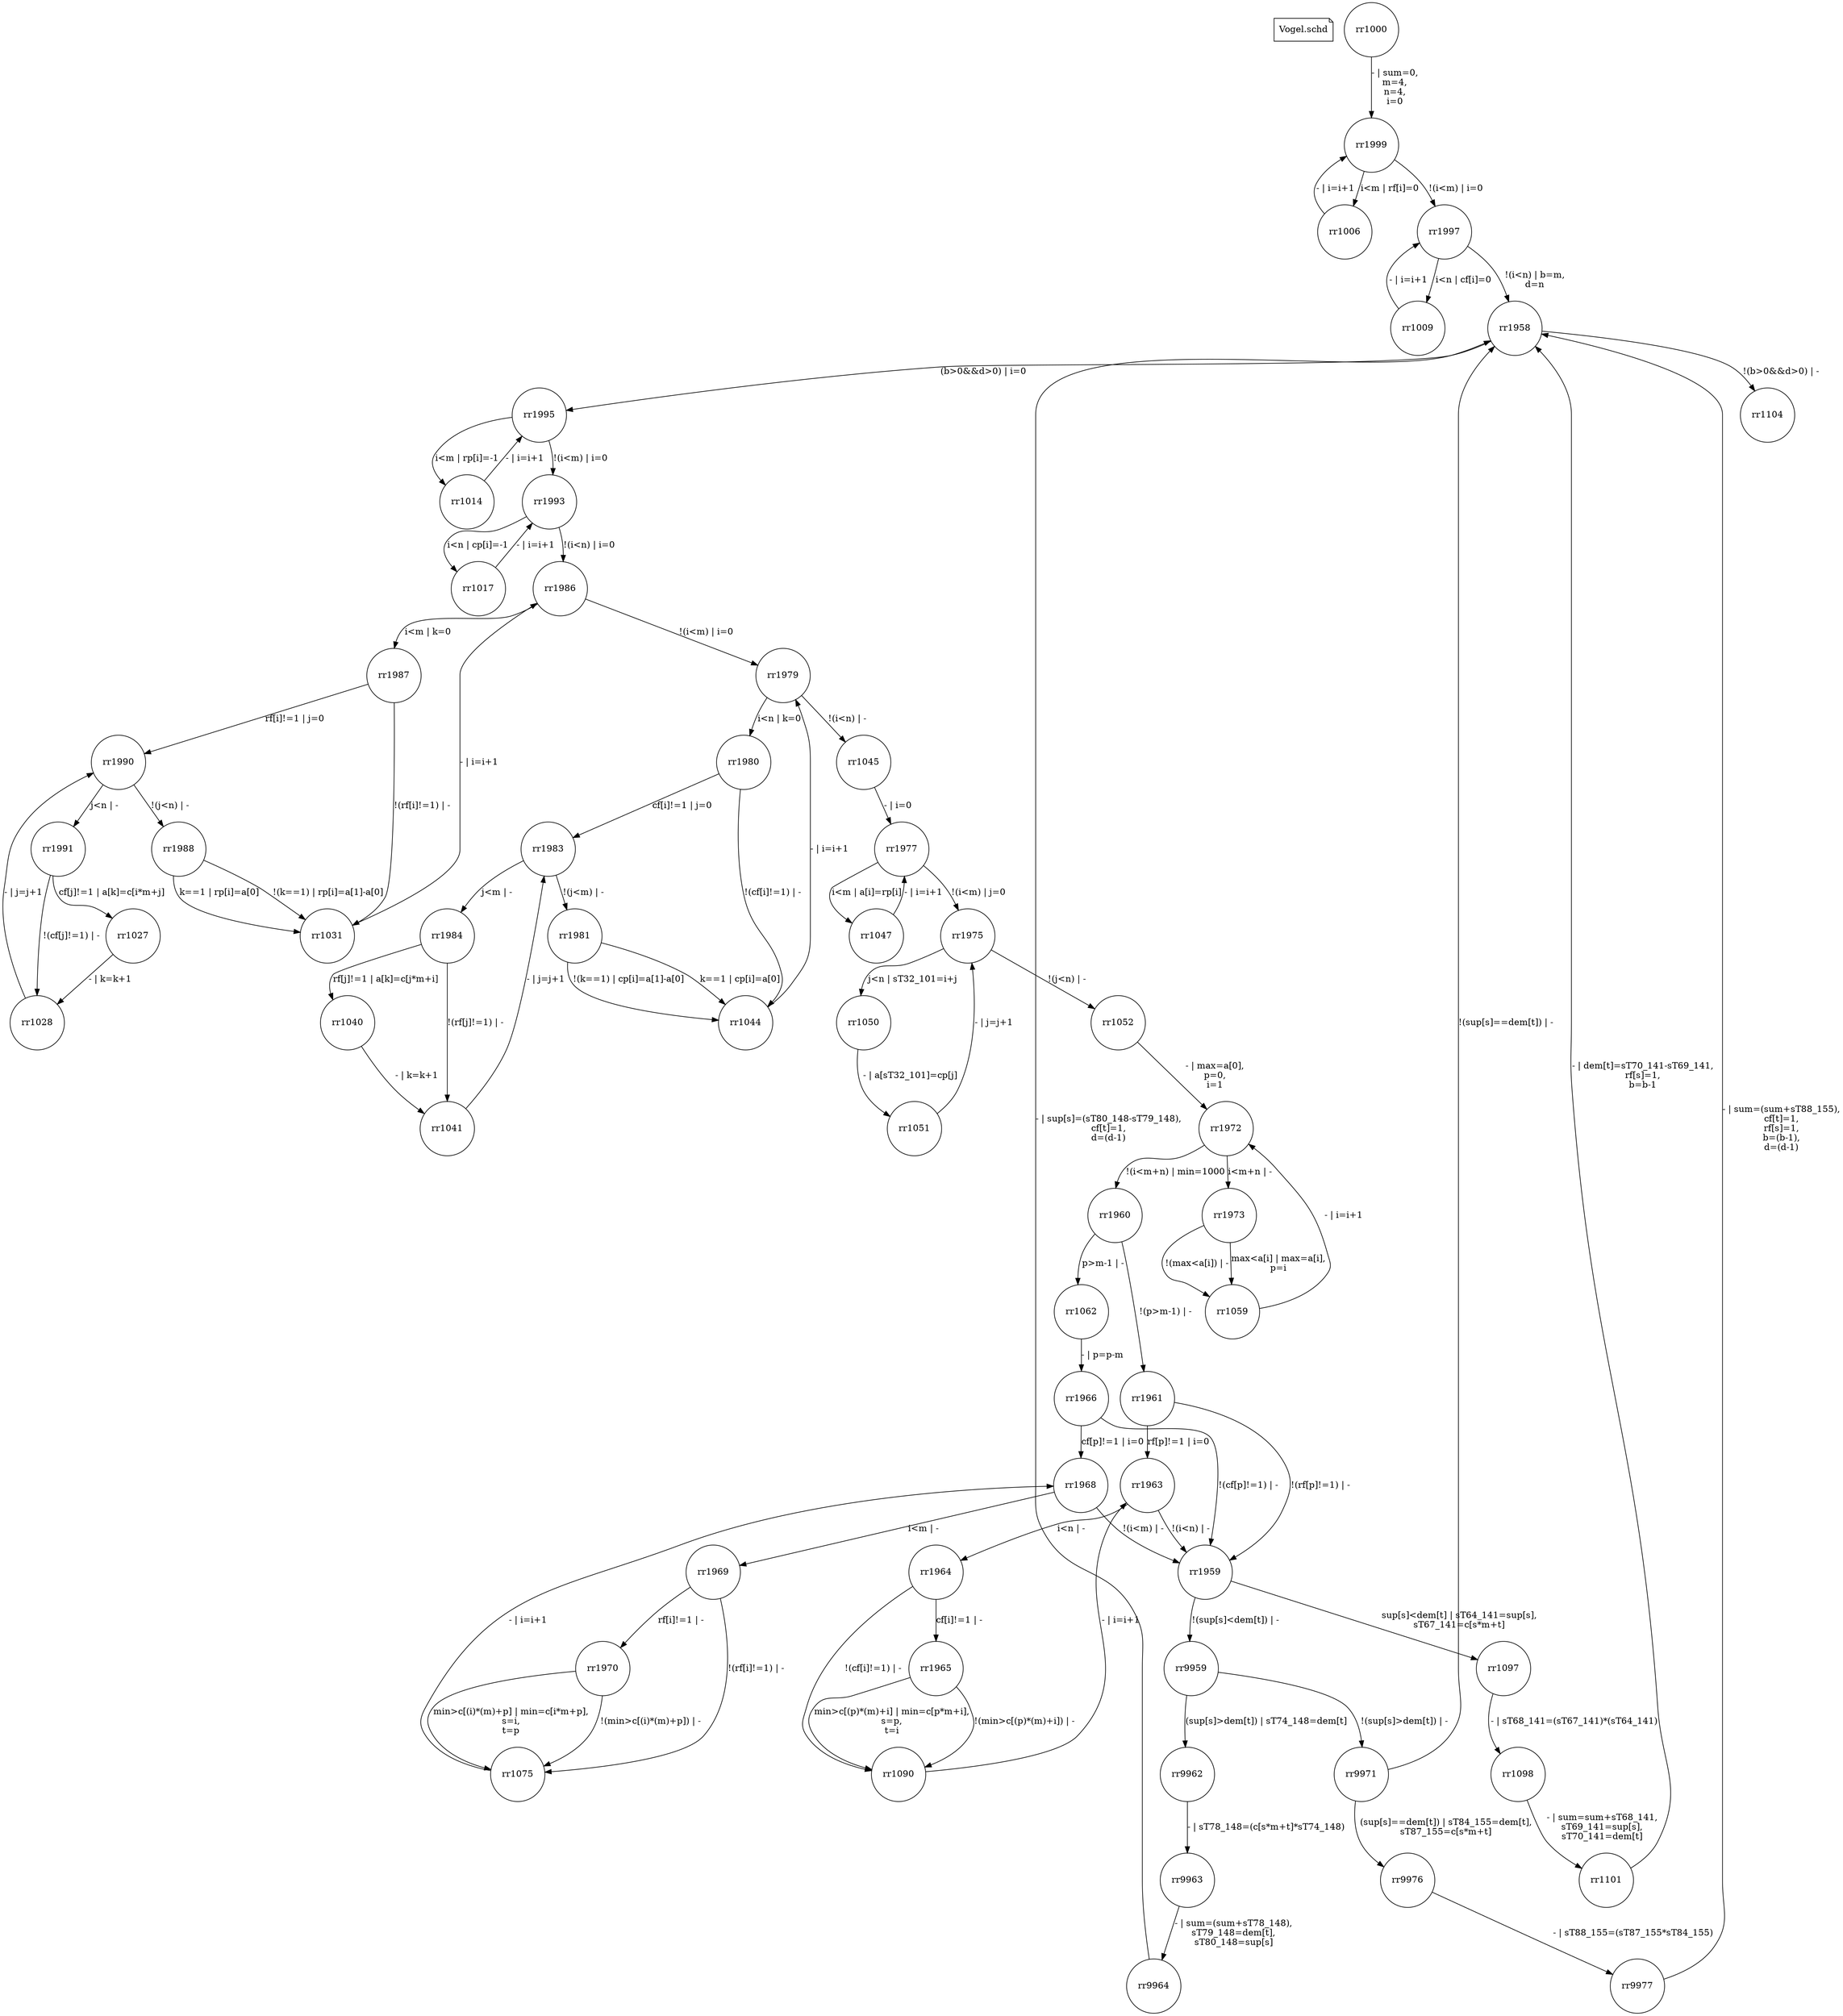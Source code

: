 digraph fsmdIndot {

"Vogel.schd" [shape=note];
rr1000 [shape=circle];
rr1999 [shape=circle];
rr1000 -> rr1999 [label="- | sum=0,\nm=4,\nn=4,\ni=0"];
rr1999 [shape=circle];
rr1006 [shape=circle];
rr1999 -> rr1006 [label="i<m | rf[i]=0"];
rr1997 [shape=circle];
rr1999 -> rr1997 [label="!(i<m) | i=0"];
rr1006 [shape=circle];
rr1999 [shape=circle];
rr1006 -> rr1999 [label="- | i=i+1"];
rr1997 [shape=circle];
rr1009 [shape=circle];
rr1997 -> rr1009 [label="i<n | cf[i]=0"];
rr1958 [shape=circle];
rr1997 -> rr1958 [label="!(i<n) | b=m,\nd=n"];
rr1009 [shape=circle];
rr1997 [shape=circle];
rr1009 -> rr1997 [label="- | i=i+1"];
rr1958 [shape=circle];
rr1995 [shape=circle];
rr1958 -> rr1995 [label="(b>0&&d>0) | i=0"];
rr1104 [shape=circle];
rr1958 -> rr1104 [label="!(b>0&&d>0) | -"];
rr1995 [shape=circle];
rr1014 [shape=circle];
rr1995 -> rr1014 [label="i<m | rp[i]=-1"];
rr1993 [shape=circle];
rr1995 -> rr1993 [label="!(i<m) | i=0"];
rr1014 [shape=circle];
rr1995 [shape=circle];
rr1014 -> rr1995 [label="- | i=i+1"];
rr1993 [shape=circle];
rr1017 [shape=circle];
rr1993 -> rr1017 [label="i<n | cp[i]=-1"];
rr1986 [shape=circle];
rr1993 -> rr1986 [label="!(i<n) | i=0"];
rr1017 [shape=circle];
rr1993 [shape=circle];
rr1017 -> rr1993 [label="- | i=i+1"];
rr1986 [shape=circle];
rr1987 [shape=circle];
rr1986 -> rr1987 [label="i<m | k=0"];
rr1979 [shape=circle];
rr1986 -> rr1979 [label="!(i<m) | i=0"];
rr1987 [shape=circle];
rr1990 [shape=circle];
rr1987 -> rr1990 [label="rf[i]!=1 | j=0"];
rr1031 [shape=circle];
rr1987 -> rr1031 [label="!(rf[i]!=1) | -"];
rr1990 [shape=circle];
rr1991 [shape=circle];
rr1990 -> rr1991 [label="j<n | -"];
rr1988 [shape=circle];
rr1990 -> rr1988 [label="!(j<n) | -"];
rr1991 [shape=circle];
rr1027 [shape=circle];
rr1991 -> rr1027 [label="cf[j]!=1 | a[k]=c[i*m+j]"];
rr1028 [shape=circle];
rr1991 -> rr1028 [label="!(cf[j]!=1) | -"];
rr1027 [shape=circle];
rr1028 [shape=circle];
rr1027 -> rr1028 [label="- | k=k+1"];
rr1028 [shape=circle];
rr1990 [shape=circle];
rr1028 -> rr1990 [label="- | j=j+1"];
rr1988 [shape=circle];
rr1031 [shape=circle];
rr1988 -> rr1031 [label="k==1 | rp[i]=a[0]"];
rr1031 [shape=circle];
rr1988 -> rr1031 [label="!(k==1) | rp[i]=a[1]-a[0]"];
rr1031 [shape=circle];
rr1986 [shape=circle];
rr1031 -> rr1986 [label="- | i=i+1"];
rr1979 [shape=circle];
rr1980 [shape=circle];
rr1979 -> rr1980 [label="i<n | k=0"];
rr1045 [shape=circle];
rr1979 -> rr1045 [label="!(i<n) | -"];
rr1980 [shape=circle];
rr1983 [shape=circle];
rr1980 -> rr1983 [label="cf[i]!=1 | j=0"];
rr1044 [shape=circle];
rr1980 -> rr1044 [label="!(cf[i]!=1) | -"];
rr1983 [shape=circle];
rr1984 [shape=circle];
rr1983 -> rr1984 [label="j<m | -"];
rr1981 [shape=circle];
rr1983 -> rr1981 [label="!(j<m) | -"];
rr1984 [shape=circle];
rr1040 [shape=circle];
rr1984 -> rr1040 [label="rf[j]!=1 | a[k]=c[j*m+i]"];
rr1041 [shape=circle];
rr1984 -> rr1041 [label="!(rf[j]!=1) | -"];
rr1040 [shape=circle];
rr1041 [shape=circle];
rr1040 -> rr1041 [label="- | k=k+1"];
rr1041 [shape=circle];
rr1983 [shape=circle];
rr1041 -> rr1983 [label="- | j=j+1"];
rr1981 [shape=circle];
rr1044 [shape=circle];
rr1981 -> rr1044 [label="k==1 | cp[i]=a[0]"];
rr1044 [shape=circle];
rr1981 -> rr1044 [label="!(k==1) | cp[i]=a[1]-a[0]"];
rr1044 [shape=circle];
rr1979 [shape=circle];
rr1044 -> rr1979 [label="- | i=i+1"];
rr1045 [shape=circle];
rr1977 [shape=circle];
rr1045 -> rr1977 [label="- | i=0"];
rr1977 [shape=circle];
rr1047 [shape=circle];
rr1977 -> rr1047 [label="i<m | a[i]=rp[i]"];
rr1975 [shape=circle];
rr1977 -> rr1975 [label="!(i<m) | j=0"];
rr1047 [shape=circle];
rr1977 [shape=circle];
rr1047 -> rr1977 [label="- | i=i+1"];
rr1975 [shape=circle];
rr1050 [shape=circle];
rr1975 -> rr1050 [label="j<n | sT32_101=i+j"];
rr1052 [shape=circle];
rr1975 -> rr1052 [label="!(j<n) | -"];
rr1050 [shape=circle];
rr1051 [shape=circle];
rr1050 -> rr1051 [label="- | a[sT32_101]=cp[j]"];
rr1051 [shape=circle];
rr1975 [shape=circle];
rr1051 -> rr1975 [label="- | j=j+1"];
rr1052 [shape=circle];
rr1972 [shape=circle];
rr1052 -> rr1972 [label="- | max=a[0],\np=0,\ni=1"];
rr1972 [shape=circle];
rr1973 [shape=circle];
rr1972 -> rr1973 [label="i<m+n | -"];
rr1960 [shape=circle];
rr1972 -> rr1960 [label="!(i<m+n) | min=1000"];
rr1973 [shape=circle];
rr1059 [shape=circle];
rr1973 -> rr1059 [label="max<a[i] | max=a[i],\np=i"];
rr1059 [shape=circle];
rr1973 -> rr1059 [label="!(max<a[i]) | -"];
rr1059 [shape=circle];
rr1972 [shape=circle];
rr1059 -> rr1972 [label="- | i=i+1"];
rr1960 [shape=circle];
rr1062 [shape=circle];
rr1960 -> rr1062 [label="p>m-1 | -"];
rr1961 [shape=circle];
rr1960 -> rr1961 [label="!(p>m-1) | -"];
rr1062 [shape=circle];
rr1966 [shape=circle];
rr1062 -> rr1966 [label="- | p=p-m"];
rr1966 [shape=circle];
rr1968 [shape=circle];
rr1966 -> rr1968 [label="cf[p]!=1 | i=0"];
rr1959 [shape=circle];
rr1966 -> rr1959 [label="!(cf[p]!=1) | -"];
rr1968 [shape=circle];
rr1969 [shape=circle];
rr1968 -> rr1969 [label="i<m | -"];
rr1959 [shape=circle];
rr1968 -> rr1959 [label="!(i<m) | -"];
rr1969 [shape=circle];
rr1970 [shape=circle];
rr1969 -> rr1970 [label="rf[i]!=1 | -"];
rr1075 [shape=circle];
rr1969 -> rr1075 [label="!(rf[i]!=1) | -"];
rr1970 [shape=circle];
rr1075 [shape=circle];
rr1970 -> rr1075 [label="min>c[(i)*(m)+p] | min=c[i*m+p],\ns=i,\nt=p"];
rr1075 [shape=circle];
rr1970 -> rr1075 [label="!(min>c[(i)*(m)+p]) | -"];
rr1075 [shape=circle];
rr1968 [shape=circle];
rr1075 -> rr1968 [label="- | i=i+1"];
rr1961 [shape=circle];
rr1963 [shape=circle];
rr1961 -> rr1963 [label="rf[p]!=1 | i=0"];
rr1959 [shape=circle];
rr1961 -> rr1959 [label="!(rf[p]!=1) | -"];
rr1963 [shape=circle];
rr1964 [shape=circle];
rr1963 -> rr1964 [label="i<n | -"];
rr1959 [shape=circle];
rr1963 -> rr1959 [label="!(i<n) | -"];
rr1964 [shape=circle];
rr1965 [shape=circle];
rr1964 -> rr1965 [label="cf[i]!=1 | -"];
rr1090 [shape=circle];
rr1964 -> rr1090 [label="!(cf[i]!=1) | -"];
rr1965 [shape=circle];
rr1090 [shape=circle];
rr1965 -> rr1090 [label="min>c[(p)*(m)+i] | min=c[p*m+i],\ns=p,\nt=i"];
rr1090 [shape=circle];
rr1965 -> rr1090 [label="!(min>c[(p)*(m)+i]) | -"];
rr1090 [shape=circle];
rr1963 [shape=circle];
rr1090 -> rr1963 [label="- | i=i+1"];
rr1959 [shape=circle];
rr1097 [shape=circle];
rr1959 -> rr1097 [label="sup[s]<dem[t] | sT64_141=sup[s],\nsT67_141=c[s*m+t]"];
rr9959 [shape=circle];
rr1959 -> rr9959 [label="!(sup[s]<dem[t]) | -"];
rr1097 [shape=circle];
rr1098 [shape=circle];
rr1097 -> rr1098 [label="- | sT68_141=(sT67_141)*(sT64_141)"];
rr1098 [shape=circle];
rr1101 [shape=circle];
rr1098 -> rr1101 [label="- | sum=sum+sT68_141,\nsT69_141=sup[s],\nsT70_141=dem[t]"];
rr1101 [shape=circle];
rr1958 [shape=circle];
rr1101 -> rr1958 [label="- | dem[t]=sT70_141-sT69_141,\nrf[s]=1,\nb=b-1"];
rr9959 [shape=circle];
rr9962 [shape=circle];
rr9959 -> rr9962 [label="(sup[s]>dem[t]) | sT74_148=dem[t]"];
rr9971 [shape=circle];
rr9959 -> rr9971 [label="!(sup[s]>dem[t]) | -"];
rr9962 [shape=circle];
rr9963 [shape=circle];
rr9962 -> rr9963 [label="- | sT78_148=(c[s*m+t]*sT74_148)"];
rr9963 [shape=circle];
rr9964 [shape=circle];
rr9963 -> rr9964 [label="- | sum=(sum+sT78_148),\nsT79_148=dem[t],\nsT80_148=sup[s]"];
rr9964 [shape=circle];
rr1958 [shape=circle];
rr9964 -> rr1958 [label="- | sup[s]=(sT80_148-sT79_148),\ncf[t]=1,\nd=(d-1)"];
rr9971 [shape=circle];
rr9976 [shape=circle];
rr9971 -> rr9976 [label="(sup[s]==dem[t]) | sT84_155=dem[t],\nsT87_155=c[s*m+t]"];
rr1958 [shape=circle];
rr9971 -> rr1958 [label="!(sup[s]==dem[t]) | -"];
rr9976 [shape=circle];
rr9977 [shape=circle];
rr9976 -> rr9977 [label="- | sT88_155=(sT87_155*sT84_155)"];
rr9977 [shape=circle];
rr1958 [shape=circle];
rr9977 -> rr1958 [label="- | sum=(sum+sT88_155),\ncf[t]=1,\nrf[s]=1,\nb=(b-1),\nd=(d-1)"];

}
